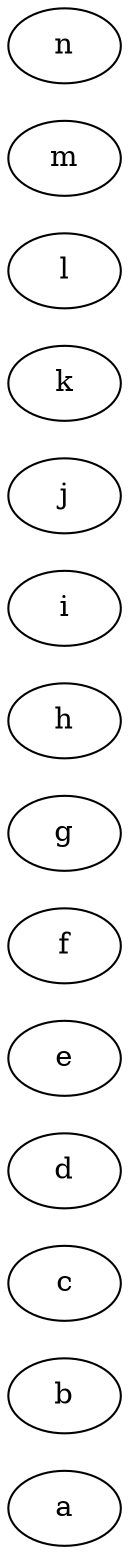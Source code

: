 graph {
    rankdir=LR

    a[label="a"]
    b[label="b"]
    c[label="c"]
    d[label="d"]
    e[label="e"]
    f[label="f"]
    g[label="g"]
    h[label="h"]
    i[label="i"]
    j[label="j"]
    k[label="k"]
    l[label="l"]
    m[label="m"]
    n[label="n"]
}
